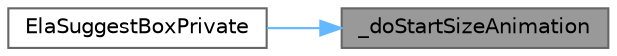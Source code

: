 digraph "_doStartSizeAnimation"
{
 // LATEX_PDF_SIZE
  bgcolor="transparent";
  edge [fontname=Helvetica,fontsize=10,labelfontname=Helvetica,labelfontsize=10];
  node [fontname=Helvetica,fontsize=10,shape=box,height=0.2,width=0.4];
  rankdir="RL";
  Node1 [id="Node000001",label="_doStartSizeAnimation",height=0.2,width=0.4,color="gray40", fillcolor="grey60", style="filled", fontcolor="black",tooltip="执行尺寸动画"];
  Node1 -> Node2 [id="edge1_Node000001_Node000002",dir="back",color="steelblue1",style="solid",tooltip=" "];
  Node2 [id="Node000002",label="ElaSuggestBoxPrivate",height=0.2,width=0.4,color="grey40", fillcolor="white", style="filled",URL="$class_ela_suggest_box_private.html#a8014c5dd64290de6536abe9c072ffcce",tooltip="< 声明控件指针"];
}
